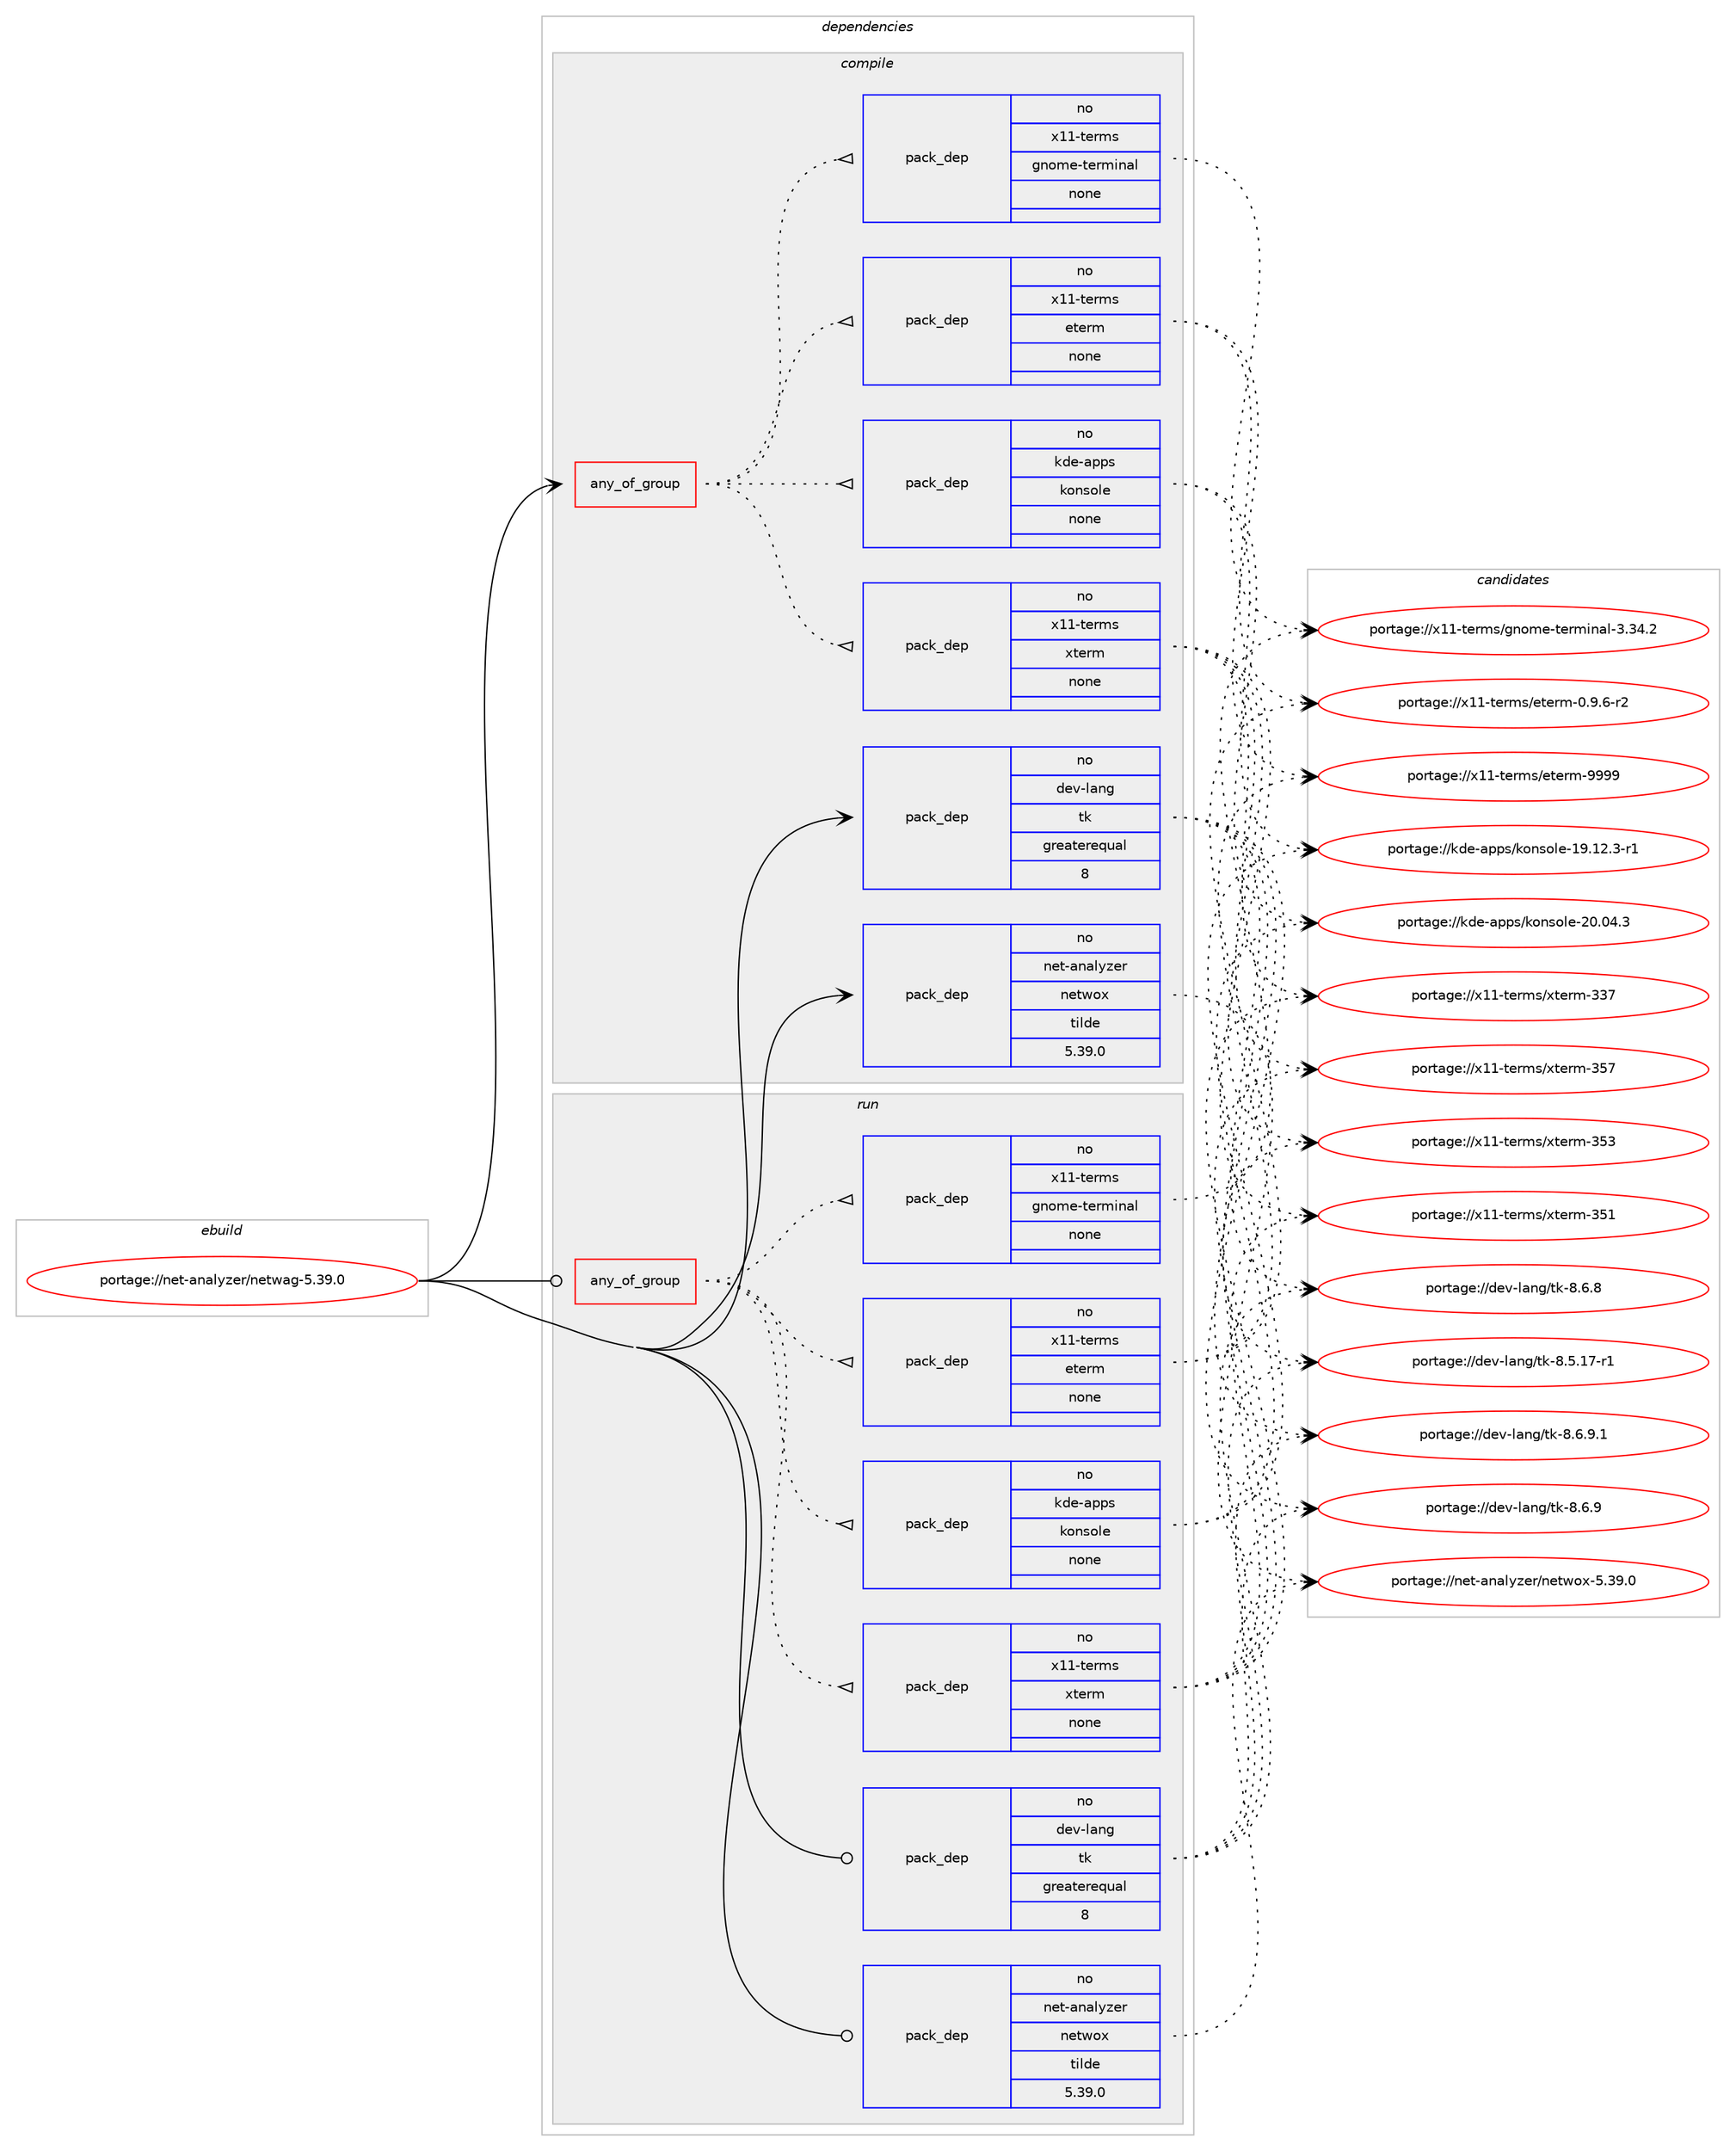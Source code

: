 digraph prolog {

# *************
# Graph options
# *************

newrank=true;
concentrate=true;
compound=true;
graph [rankdir=LR,fontname=Helvetica,fontsize=10,ranksep=1.5];#, ranksep=2.5, nodesep=0.2];
edge  [arrowhead=vee];
node  [fontname=Helvetica,fontsize=10];

# **********
# The ebuild
# **********

subgraph cluster_leftcol {
color=gray;
rank=same;
label=<<i>ebuild</i>>;
id [label="portage://net-analyzer/netwag-5.39.0", color=red, width=4, href="../net-analyzer/netwag-5.39.0.svg"];
}

# ****************
# The dependencies
# ****************

subgraph cluster_midcol {
color=gray;
label=<<i>dependencies</i>>;
subgraph cluster_compile {
fillcolor="#eeeeee";
style=filled;
label=<<i>compile</i>>;
subgraph any72 {
dependency5420 [label=<<TABLE BORDER="0" CELLBORDER="1" CELLSPACING="0" CELLPADDING="4"><TR><TD CELLPADDING="10">any_of_group</TD></TR></TABLE>>, shape=none, color=red];subgraph pack4377 {
dependency5421 [label=<<TABLE BORDER="0" CELLBORDER="1" CELLSPACING="0" CELLPADDING="4" WIDTH="220"><TR><TD ROWSPAN="6" CELLPADDING="30">pack_dep</TD></TR><TR><TD WIDTH="110">no</TD></TR><TR><TD>x11-terms</TD></TR><TR><TD>xterm</TD></TR><TR><TD>none</TD></TR><TR><TD></TD></TR></TABLE>>, shape=none, color=blue];
}
dependency5420:e -> dependency5421:w [weight=20,style="dotted",arrowhead="oinv"];
subgraph pack4378 {
dependency5422 [label=<<TABLE BORDER="0" CELLBORDER="1" CELLSPACING="0" CELLPADDING="4" WIDTH="220"><TR><TD ROWSPAN="6" CELLPADDING="30">pack_dep</TD></TR><TR><TD WIDTH="110">no</TD></TR><TR><TD>kde-apps</TD></TR><TR><TD>konsole</TD></TR><TR><TD>none</TD></TR><TR><TD></TD></TR></TABLE>>, shape=none, color=blue];
}
dependency5420:e -> dependency5422:w [weight=20,style="dotted",arrowhead="oinv"];
subgraph pack4379 {
dependency5423 [label=<<TABLE BORDER="0" CELLBORDER="1" CELLSPACING="0" CELLPADDING="4" WIDTH="220"><TR><TD ROWSPAN="6" CELLPADDING="30">pack_dep</TD></TR><TR><TD WIDTH="110">no</TD></TR><TR><TD>x11-terms</TD></TR><TR><TD>eterm</TD></TR><TR><TD>none</TD></TR><TR><TD></TD></TR></TABLE>>, shape=none, color=blue];
}
dependency5420:e -> dependency5423:w [weight=20,style="dotted",arrowhead="oinv"];
subgraph pack4380 {
dependency5424 [label=<<TABLE BORDER="0" CELLBORDER="1" CELLSPACING="0" CELLPADDING="4" WIDTH="220"><TR><TD ROWSPAN="6" CELLPADDING="30">pack_dep</TD></TR><TR><TD WIDTH="110">no</TD></TR><TR><TD>x11-terms</TD></TR><TR><TD>gnome-terminal</TD></TR><TR><TD>none</TD></TR><TR><TD></TD></TR></TABLE>>, shape=none, color=blue];
}
dependency5420:e -> dependency5424:w [weight=20,style="dotted",arrowhead="oinv"];
}
id:e -> dependency5420:w [weight=20,style="solid",arrowhead="vee"];
subgraph pack4381 {
dependency5425 [label=<<TABLE BORDER="0" CELLBORDER="1" CELLSPACING="0" CELLPADDING="4" WIDTH="220"><TR><TD ROWSPAN="6" CELLPADDING="30">pack_dep</TD></TR><TR><TD WIDTH="110">no</TD></TR><TR><TD>dev-lang</TD></TR><TR><TD>tk</TD></TR><TR><TD>greaterequal</TD></TR><TR><TD>8</TD></TR></TABLE>>, shape=none, color=blue];
}
id:e -> dependency5425:w [weight=20,style="solid",arrowhead="vee"];
subgraph pack4382 {
dependency5426 [label=<<TABLE BORDER="0" CELLBORDER="1" CELLSPACING="0" CELLPADDING="4" WIDTH="220"><TR><TD ROWSPAN="6" CELLPADDING="30">pack_dep</TD></TR><TR><TD WIDTH="110">no</TD></TR><TR><TD>net-analyzer</TD></TR><TR><TD>netwox</TD></TR><TR><TD>tilde</TD></TR><TR><TD>5.39.0</TD></TR></TABLE>>, shape=none, color=blue];
}
id:e -> dependency5426:w [weight=20,style="solid",arrowhead="vee"];
}
subgraph cluster_compileandrun {
fillcolor="#eeeeee";
style=filled;
label=<<i>compile and run</i>>;
}
subgraph cluster_run {
fillcolor="#eeeeee";
style=filled;
label=<<i>run</i>>;
subgraph any73 {
dependency5427 [label=<<TABLE BORDER="0" CELLBORDER="1" CELLSPACING="0" CELLPADDING="4"><TR><TD CELLPADDING="10">any_of_group</TD></TR></TABLE>>, shape=none, color=red];subgraph pack4383 {
dependency5428 [label=<<TABLE BORDER="0" CELLBORDER="1" CELLSPACING="0" CELLPADDING="4" WIDTH="220"><TR><TD ROWSPAN="6" CELLPADDING="30">pack_dep</TD></TR><TR><TD WIDTH="110">no</TD></TR><TR><TD>x11-terms</TD></TR><TR><TD>xterm</TD></TR><TR><TD>none</TD></TR><TR><TD></TD></TR></TABLE>>, shape=none, color=blue];
}
dependency5427:e -> dependency5428:w [weight=20,style="dotted",arrowhead="oinv"];
subgraph pack4384 {
dependency5429 [label=<<TABLE BORDER="0" CELLBORDER="1" CELLSPACING="0" CELLPADDING="4" WIDTH="220"><TR><TD ROWSPAN="6" CELLPADDING="30">pack_dep</TD></TR><TR><TD WIDTH="110">no</TD></TR><TR><TD>kde-apps</TD></TR><TR><TD>konsole</TD></TR><TR><TD>none</TD></TR><TR><TD></TD></TR></TABLE>>, shape=none, color=blue];
}
dependency5427:e -> dependency5429:w [weight=20,style="dotted",arrowhead="oinv"];
subgraph pack4385 {
dependency5430 [label=<<TABLE BORDER="0" CELLBORDER="1" CELLSPACING="0" CELLPADDING="4" WIDTH="220"><TR><TD ROWSPAN="6" CELLPADDING="30">pack_dep</TD></TR><TR><TD WIDTH="110">no</TD></TR><TR><TD>x11-terms</TD></TR><TR><TD>eterm</TD></TR><TR><TD>none</TD></TR><TR><TD></TD></TR></TABLE>>, shape=none, color=blue];
}
dependency5427:e -> dependency5430:w [weight=20,style="dotted",arrowhead="oinv"];
subgraph pack4386 {
dependency5431 [label=<<TABLE BORDER="0" CELLBORDER="1" CELLSPACING="0" CELLPADDING="4" WIDTH="220"><TR><TD ROWSPAN="6" CELLPADDING="30">pack_dep</TD></TR><TR><TD WIDTH="110">no</TD></TR><TR><TD>x11-terms</TD></TR><TR><TD>gnome-terminal</TD></TR><TR><TD>none</TD></TR><TR><TD></TD></TR></TABLE>>, shape=none, color=blue];
}
dependency5427:e -> dependency5431:w [weight=20,style="dotted",arrowhead="oinv"];
}
id:e -> dependency5427:w [weight=20,style="solid",arrowhead="odot"];
subgraph pack4387 {
dependency5432 [label=<<TABLE BORDER="0" CELLBORDER="1" CELLSPACING="0" CELLPADDING="4" WIDTH="220"><TR><TD ROWSPAN="6" CELLPADDING="30">pack_dep</TD></TR><TR><TD WIDTH="110">no</TD></TR><TR><TD>dev-lang</TD></TR><TR><TD>tk</TD></TR><TR><TD>greaterequal</TD></TR><TR><TD>8</TD></TR></TABLE>>, shape=none, color=blue];
}
id:e -> dependency5432:w [weight=20,style="solid",arrowhead="odot"];
subgraph pack4388 {
dependency5433 [label=<<TABLE BORDER="0" CELLBORDER="1" CELLSPACING="0" CELLPADDING="4" WIDTH="220"><TR><TD ROWSPAN="6" CELLPADDING="30">pack_dep</TD></TR><TR><TD WIDTH="110">no</TD></TR><TR><TD>net-analyzer</TD></TR><TR><TD>netwox</TD></TR><TR><TD>tilde</TD></TR><TR><TD>5.39.0</TD></TR></TABLE>>, shape=none, color=blue];
}
id:e -> dependency5433:w [weight=20,style="solid",arrowhead="odot"];
}
}

# **************
# The candidates
# **************

subgraph cluster_choices {
rank=same;
color=gray;
label=<<i>candidates</i>>;

subgraph choice4377 {
color=black;
nodesep=1;
choice1204949451161011141091154712011610111410945515355 [label="portage://x11-terms/xterm-357", color=red, width=4,href="../x11-terms/xterm-357.svg"];
choice1204949451161011141091154712011610111410945515351 [label="portage://x11-terms/xterm-353", color=red, width=4,href="../x11-terms/xterm-353.svg"];
choice1204949451161011141091154712011610111410945515349 [label="portage://x11-terms/xterm-351", color=red, width=4,href="../x11-terms/xterm-351.svg"];
choice1204949451161011141091154712011610111410945515155 [label="portage://x11-terms/xterm-337", color=red, width=4,href="../x11-terms/xterm-337.svg"];
dependency5421:e -> choice1204949451161011141091154712011610111410945515355:w [style=dotted,weight="100"];
dependency5421:e -> choice1204949451161011141091154712011610111410945515351:w [style=dotted,weight="100"];
dependency5421:e -> choice1204949451161011141091154712011610111410945515349:w [style=dotted,weight="100"];
dependency5421:e -> choice1204949451161011141091154712011610111410945515155:w [style=dotted,weight="100"];
}
subgraph choice4378 {
color=black;
nodesep=1;
choice1071001014597112112115471071111101151111081014550484648524651 [label="portage://kde-apps/konsole-20.04.3", color=red, width=4,href="../kde-apps/konsole-20.04.3.svg"];
choice10710010145971121121154710711111011511110810145495746495046514511449 [label="portage://kde-apps/konsole-19.12.3-r1", color=red, width=4,href="../kde-apps/konsole-19.12.3-r1.svg"];
dependency5422:e -> choice1071001014597112112115471071111101151111081014550484648524651:w [style=dotted,weight="100"];
dependency5422:e -> choice10710010145971121121154710711111011511110810145495746495046514511449:w [style=dotted,weight="100"];
}
subgraph choice4379 {
color=black;
nodesep=1;
choice120494945116101114109115471011161011141094557575757 [label="portage://x11-terms/eterm-9999", color=red, width=4,href="../x11-terms/eterm-9999.svg"];
choice120494945116101114109115471011161011141094548465746544511450 [label="portage://x11-terms/eterm-0.9.6-r2", color=red, width=4,href="../x11-terms/eterm-0.9.6-r2.svg"];
dependency5423:e -> choice120494945116101114109115471011161011141094557575757:w [style=dotted,weight="100"];
dependency5423:e -> choice120494945116101114109115471011161011141094548465746544511450:w [style=dotted,weight="100"];
}
subgraph choice4380 {
color=black;
nodesep=1;
choice12049494511610111410911547103110111109101451161011141091051109710845514651524650 [label="portage://x11-terms/gnome-terminal-3.34.2", color=red, width=4,href="../x11-terms/gnome-terminal-3.34.2.svg"];
dependency5424:e -> choice12049494511610111410911547103110111109101451161011141091051109710845514651524650:w [style=dotted,weight="100"];
}
subgraph choice4381 {
color=black;
nodesep=1;
choice1001011184510897110103471161074556465446574649 [label="portage://dev-lang/tk-8.6.9.1", color=red, width=4,href="../dev-lang/tk-8.6.9.1.svg"];
choice100101118451089711010347116107455646544657 [label="portage://dev-lang/tk-8.6.9", color=red, width=4,href="../dev-lang/tk-8.6.9.svg"];
choice100101118451089711010347116107455646544656 [label="portage://dev-lang/tk-8.6.8", color=red, width=4,href="../dev-lang/tk-8.6.8.svg"];
choice100101118451089711010347116107455646534649554511449 [label="portage://dev-lang/tk-8.5.17-r1", color=red, width=4,href="../dev-lang/tk-8.5.17-r1.svg"];
dependency5425:e -> choice1001011184510897110103471161074556465446574649:w [style=dotted,weight="100"];
dependency5425:e -> choice100101118451089711010347116107455646544657:w [style=dotted,weight="100"];
dependency5425:e -> choice100101118451089711010347116107455646544656:w [style=dotted,weight="100"];
dependency5425:e -> choice100101118451089711010347116107455646534649554511449:w [style=dotted,weight="100"];
}
subgraph choice4382 {
color=black;
nodesep=1;
choice1101011164597110971081211221011144711010111611911112045534651574648 [label="portage://net-analyzer/netwox-5.39.0", color=red, width=4,href="../net-analyzer/netwox-5.39.0.svg"];
dependency5426:e -> choice1101011164597110971081211221011144711010111611911112045534651574648:w [style=dotted,weight="100"];
}
subgraph choice4383 {
color=black;
nodesep=1;
choice1204949451161011141091154712011610111410945515355 [label="portage://x11-terms/xterm-357", color=red, width=4,href="../x11-terms/xterm-357.svg"];
choice1204949451161011141091154712011610111410945515351 [label="portage://x11-terms/xterm-353", color=red, width=4,href="../x11-terms/xterm-353.svg"];
choice1204949451161011141091154712011610111410945515349 [label="portage://x11-terms/xterm-351", color=red, width=4,href="../x11-terms/xterm-351.svg"];
choice1204949451161011141091154712011610111410945515155 [label="portage://x11-terms/xterm-337", color=red, width=4,href="../x11-terms/xterm-337.svg"];
dependency5428:e -> choice1204949451161011141091154712011610111410945515355:w [style=dotted,weight="100"];
dependency5428:e -> choice1204949451161011141091154712011610111410945515351:w [style=dotted,weight="100"];
dependency5428:e -> choice1204949451161011141091154712011610111410945515349:w [style=dotted,weight="100"];
dependency5428:e -> choice1204949451161011141091154712011610111410945515155:w [style=dotted,weight="100"];
}
subgraph choice4384 {
color=black;
nodesep=1;
choice1071001014597112112115471071111101151111081014550484648524651 [label="portage://kde-apps/konsole-20.04.3", color=red, width=4,href="../kde-apps/konsole-20.04.3.svg"];
choice10710010145971121121154710711111011511110810145495746495046514511449 [label="portage://kde-apps/konsole-19.12.3-r1", color=red, width=4,href="../kde-apps/konsole-19.12.3-r1.svg"];
dependency5429:e -> choice1071001014597112112115471071111101151111081014550484648524651:w [style=dotted,weight="100"];
dependency5429:e -> choice10710010145971121121154710711111011511110810145495746495046514511449:w [style=dotted,weight="100"];
}
subgraph choice4385 {
color=black;
nodesep=1;
choice120494945116101114109115471011161011141094557575757 [label="portage://x11-terms/eterm-9999", color=red, width=4,href="../x11-terms/eterm-9999.svg"];
choice120494945116101114109115471011161011141094548465746544511450 [label="portage://x11-terms/eterm-0.9.6-r2", color=red, width=4,href="../x11-terms/eterm-0.9.6-r2.svg"];
dependency5430:e -> choice120494945116101114109115471011161011141094557575757:w [style=dotted,weight="100"];
dependency5430:e -> choice120494945116101114109115471011161011141094548465746544511450:w [style=dotted,weight="100"];
}
subgraph choice4386 {
color=black;
nodesep=1;
choice12049494511610111410911547103110111109101451161011141091051109710845514651524650 [label="portage://x11-terms/gnome-terminal-3.34.2", color=red, width=4,href="../x11-terms/gnome-terminal-3.34.2.svg"];
dependency5431:e -> choice12049494511610111410911547103110111109101451161011141091051109710845514651524650:w [style=dotted,weight="100"];
}
subgraph choice4387 {
color=black;
nodesep=1;
choice1001011184510897110103471161074556465446574649 [label="portage://dev-lang/tk-8.6.9.1", color=red, width=4,href="../dev-lang/tk-8.6.9.1.svg"];
choice100101118451089711010347116107455646544657 [label="portage://dev-lang/tk-8.6.9", color=red, width=4,href="../dev-lang/tk-8.6.9.svg"];
choice100101118451089711010347116107455646544656 [label="portage://dev-lang/tk-8.6.8", color=red, width=4,href="../dev-lang/tk-8.6.8.svg"];
choice100101118451089711010347116107455646534649554511449 [label="portage://dev-lang/tk-8.5.17-r1", color=red, width=4,href="../dev-lang/tk-8.5.17-r1.svg"];
dependency5432:e -> choice1001011184510897110103471161074556465446574649:w [style=dotted,weight="100"];
dependency5432:e -> choice100101118451089711010347116107455646544657:w [style=dotted,weight="100"];
dependency5432:e -> choice100101118451089711010347116107455646544656:w [style=dotted,weight="100"];
dependency5432:e -> choice100101118451089711010347116107455646534649554511449:w [style=dotted,weight="100"];
}
subgraph choice4388 {
color=black;
nodesep=1;
choice1101011164597110971081211221011144711010111611911112045534651574648 [label="portage://net-analyzer/netwox-5.39.0", color=red, width=4,href="../net-analyzer/netwox-5.39.0.svg"];
dependency5433:e -> choice1101011164597110971081211221011144711010111611911112045534651574648:w [style=dotted,weight="100"];
}
}

}
